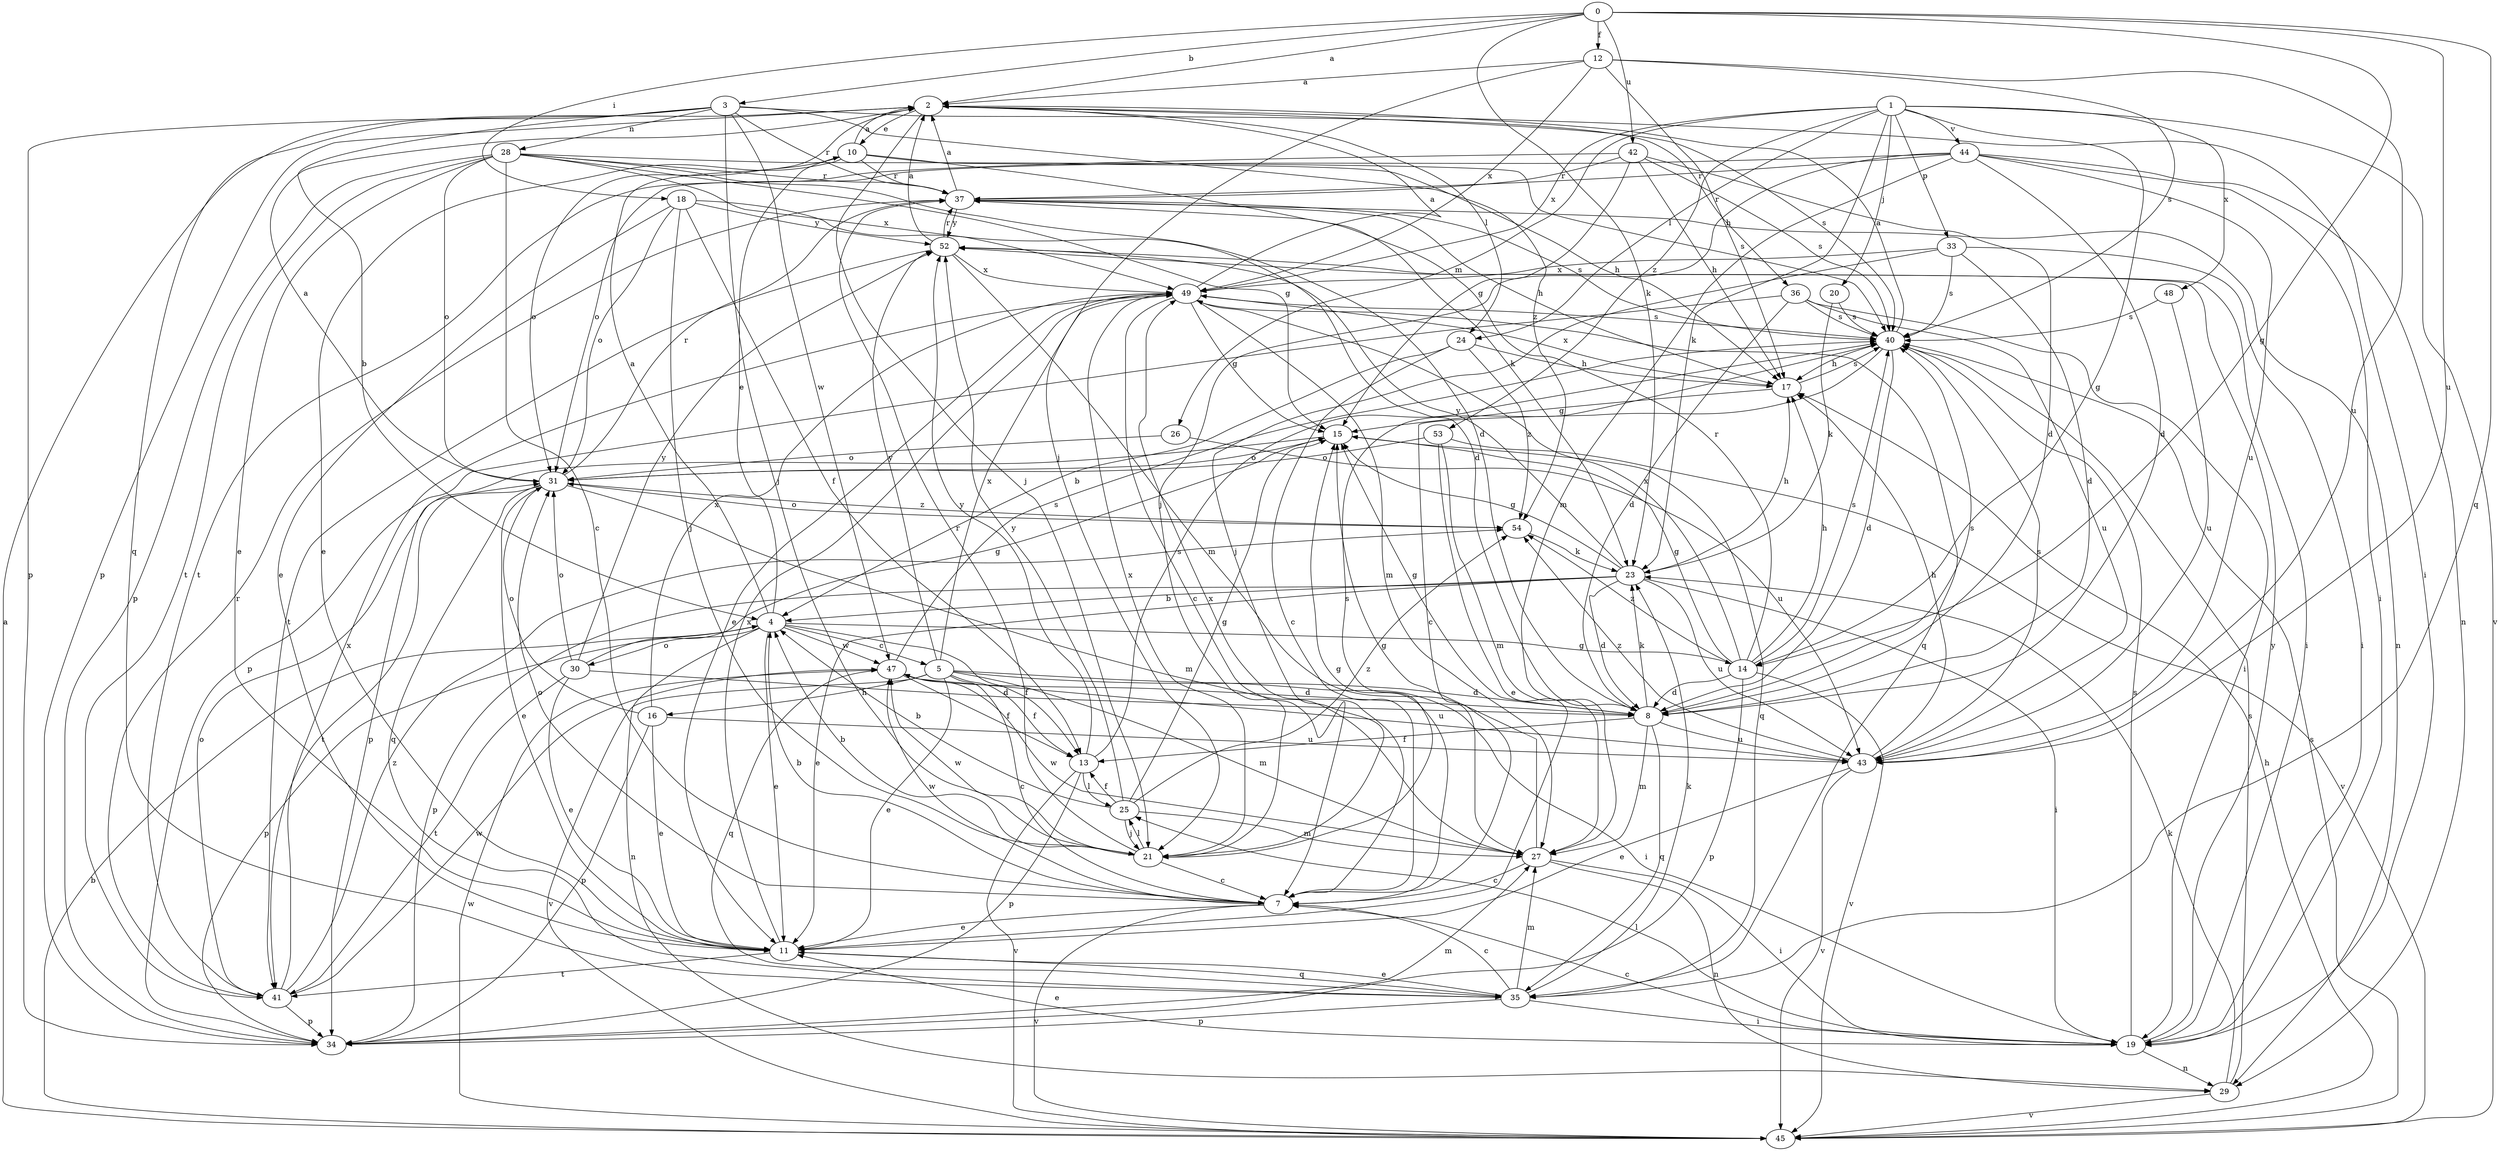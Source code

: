 strict digraph  {
0;
1;
2;
3;
4;
5;
7;
8;
10;
11;
12;
13;
14;
15;
16;
17;
18;
19;
20;
21;
23;
24;
25;
26;
27;
28;
29;
30;
31;
33;
34;
35;
36;
37;
40;
41;
42;
43;
44;
45;
47;
48;
49;
52;
53;
54;
0 -> 2  [label=a];
0 -> 3  [label=b];
0 -> 12  [label=f];
0 -> 14  [label=g];
0 -> 18  [label=i];
0 -> 23  [label=k];
0 -> 35  [label=q];
0 -> 42  [label=u];
0 -> 43  [label=u];
1 -> 14  [label=g];
1 -> 20  [label=j];
1 -> 23  [label=k];
1 -> 24  [label=l];
1 -> 26  [label=m];
1 -> 33  [label=p];
1 -> 44  [label=v];
1 -> 45  [label=v];
1 -> 48  [label=x];
1 -> 49  [label=x];
1 -> 53  [label=z];
2 -> 10  [label=e];
2 -> 19  [label=i];
2 -> 21  [label=j];
2 -> 24  [label=l];
2 -> 34  [label=p];
2 -> 40  [label=s];
3 -> 4  [label=b];
3 -> 21  [label=j];
3 -> 28  [label=n];
3 -> 34  [label=p];
3 -> 35  [label=q];
3 -> 36  [label=r];
3 -> 37  [label=r];
3 -> 47  [label=w];
3 -> 54  [label=z];
4 -> 2  [label=a];
4 -> 5  [label=c];
4 -> 10  [label=e];
4 -> 11  [label=e];
4 -> 13  [label=f];
4 -> 14  [label=g];
4 -> 29  [label=n];
4 -> 30  [label=o];
4 -> 34  [label=p];
4 -> 47  [label=w];
5 -> 7  [label=c];
5 -> 8  [label=d];
5 -> 11  [label=e];
5 -> 13  [label=f];
5 -> 16  [label=h];
5 -> 19  [label=i];
5 -> 27  [label=m];
5 -> 45  [label=v];
5 -> 49  [label=x];
5 -> 52  [label=y];
7 -> 4  [label=b];
7 -> 11  [label=e];
7 -> 15  [label=g];
7 -> 31  [label=o];
7 -> 45  [label=v];
7 -> 47  [label=w];
7 -> 49  [label=x];
8 -> 13  [label=f];
8 -> 15  [label=g];
8 -> 23  [label=k];
8 -> 27  [label=m];
8 -> 35  [label=q];
8 -> 40  [label=s];
8 -> 43  [label=u];
10 -> 2  [label=a];
10 -> 11  [label=e];
10 -> 17  [label=h];
10 -> 23  [label=k];
10 -> 31  [label=o];
10 -> 37  [label=r];
11 -> 35  [label=q];
11 -> 41  [label=t];
11 -> 49  [label=x];
12 -> 2  [label=a];
12 -> 17  [label=h];
12 -> 21  [label=j];
12 -> 40  [label=s];
12 -> 43  [label=u];
12 -> 49  [label=x];
13 -> 25  [label=l];
13 -> 34  [label=p];
13 -> 40  [label=s];
13 -> 45  [label=v];
13 -> 52  [label=y];
14 -> 8  [label=d];
14 -> 15  [label=g];
14 -> 17  [label=h];
14 -> 34  [label=p];
14 -> 37  [label=r];
14 -> 40  [label=s];
14 -> 45  [label=v];
14 -> 49  [label=x];
14 -> 54  [label=z];
15 -> 31  [label=o];
15 -> 34  [label=p];
15 -> 35  [label=q];
16 -> 11  [label=e];
16 -> 31  [label=o];
16 -> 34  [label=p];
16 -> 43  [label=u];
16 -> 49  [label=x];
17 -> 15  [label=g];
17 -> 40  [label=s];
17 -> 49  [label=x];
18 -> 8  [label=d];
18 -> 11  [label=e];
18 -> 13  [label=f];
18 -> 21  [label=j];
18 -> 31  [label=o];
18 -> 52  [label=y];
19 -> 7  [label=c];
19 -> 11  [label=e];
19 -> 25  [label=l];
19 -> 29  [label=n];
19 -> 40  [label=s];
19 -> 52  [label=y];
20 -> 23  [label=k];
20 -> 40  [label=s];
21 -> 4  [label=b];
21 -> 7  [label=c];
21 -> 25  [label=l];
21 -> 37  [label=r];
21 -> 40  [label=s];
21 -> 47  [label=w];
21 -> 49  [label=x];
23 -> 4  [label=b];
23 -> 8  [label=d];
23 -> 11  [label=e];
23 -> 15  [label=g];
23 -> 17  [label=h];
23 -> 19  [label=i];
23 -> 34  [label=p];
23 -> 43  [label=u];
23 -> 52  [label=y];
24 -> 4  [label=b];
24 -> 7  [label=c];
24 -> 17  [label=h];
24 -> 54  [label=z];
25 -> 4  [label=b];
25 -> 13  [label=f];
25 -> 15  [label=g];
25 -> 21  [label=j];
25 -> 27  [label=m];
25 -> 52  [label=y];
25 -> 54  [label=z];
26 -> 31  [label=o];
26 -> 43  [label=u];
27 -> 7  [label=c];
27 -> 15  [label=g];
27 -> 19  [label=i];
27 -> 29  [label=n];
27 -> 47  [label=w];
28 -> 7  [label=c];
28 -> 8  [label=d];
28 -> 11  [label=e];
28 -> 15  [label=g];
28 -> 31  [label=o];
28 -> 34  [label=p];
28 -> 37  [label=r];
28 -> 40  [label=s];
28 -> 41  [label=t];
28 -> 49  [label=x];
29 -> 23  [label=k];
29 -> 40  [label=s];
29 -> 45  [label=v];
30 -> 8  [label=d];
30 -> 11  [label=e];
30 -> 15  [label=g];
30 -> 31  [label=o];
30 -> 41  [label=t];
30 -> 52  [label=y];
31 -> 2  [label=a];
31 -> 11  [label=e];
31 -> 27  [label=m];
31 -> 35  [label=q];
31 -> 37  [label=r];
31 -> 41  [label=t];
31 -> 54  [label=z];
33 -> 8  [label=d];
33 -> 19  [label=i];
33 -> 21  [label=j];
33 -> 40  [label=s];
33 -> 49  [label=x];
34 -> 27  [label=m];
35 -> 7  [label=c];
35 -> 11  [label=e];
35 -> 19  [label=i];
35 -> 23  [label=k];
35 -> 27  [label=m];
35 -> 34  [label=p];
36 -> 8  [label=d];
36 -> 19  [label=i];
36 -> 34  [label=p];
36 -> 40  [label=s];
36 -> 43  [label=u];
37 -> 2  [label=a];
37 -> 17  [label=h];
37 -> 29  [label=n];
37 -> 40  [label=s];
37 -> 52  [label=y];
40 -> 2  [label=a];
40 -> 7  [label=c];
40 -> 8  [label=d];
40 -> 17  [label=h];
41 -> 31  [label=o];
41 -> 34  [label=p];
41 -> 37  [label=r];
41 -> 47  [label=w];
41 -> 49  [label=x];
41 -> 54  [label=z];
42 -> 8  [label=d];
42 -> 15  [label=g];
42 -> 17  [label=h];
42 -> 37  [label=r];
42 -> 40  [label=s];
42 -> 41  [label=t];
43 -> 11  [label=e];
43 -> 17  [label=h];
43 -> 40  [label=s];
43 -> 45  [label=v];
43 -> 54  [label=z];
44 -> 8  [label=d];
44 -> 19  [label=i];
44 -> 21  [label=j];
44 -> 27  [label=m];
44 -> 29  [label=n];
44 -> 31  [label=o];
44 -> 37  [label=r];
44 -> 43  [label=u];
45 -> 2  [label=a];
45 -> 4  [label=b];
45 -> 17  [label=h];
45 -> 40  [label=s];
45 -> 47  [label=w];
47 -> 8  [label=d];
47 -> 13  [label=f];
47 -> 35  [label=q];
47 -> 40  [label=s];
47 -> 43  [label=u];
48 -> 40  [label=s];
48 -> 43  [label=u];
49 -> 2  [label=a];
49 -> 7  [label=c];
49 -> 11  [label=e];
49 -> 15  [label=g];
49 -> 27  [label=m];
49 -> 35  [label=q];
49 -> 40  [label=s];
52 -> 2  [label=a];
52 -> 19  [label=i];
52 -> 27  [label=m];
52 -> 37  [label=r];
52 -> 41  [label=t];
52 -> 49  [label=x];
53 -> 11  [label=e];
53 -> 27  [label=m];
53 -> 31  [label=o];
53 -> 45  [label=v];
54 -> 23  [label=k];
54 -> 31  [label=o];
}
